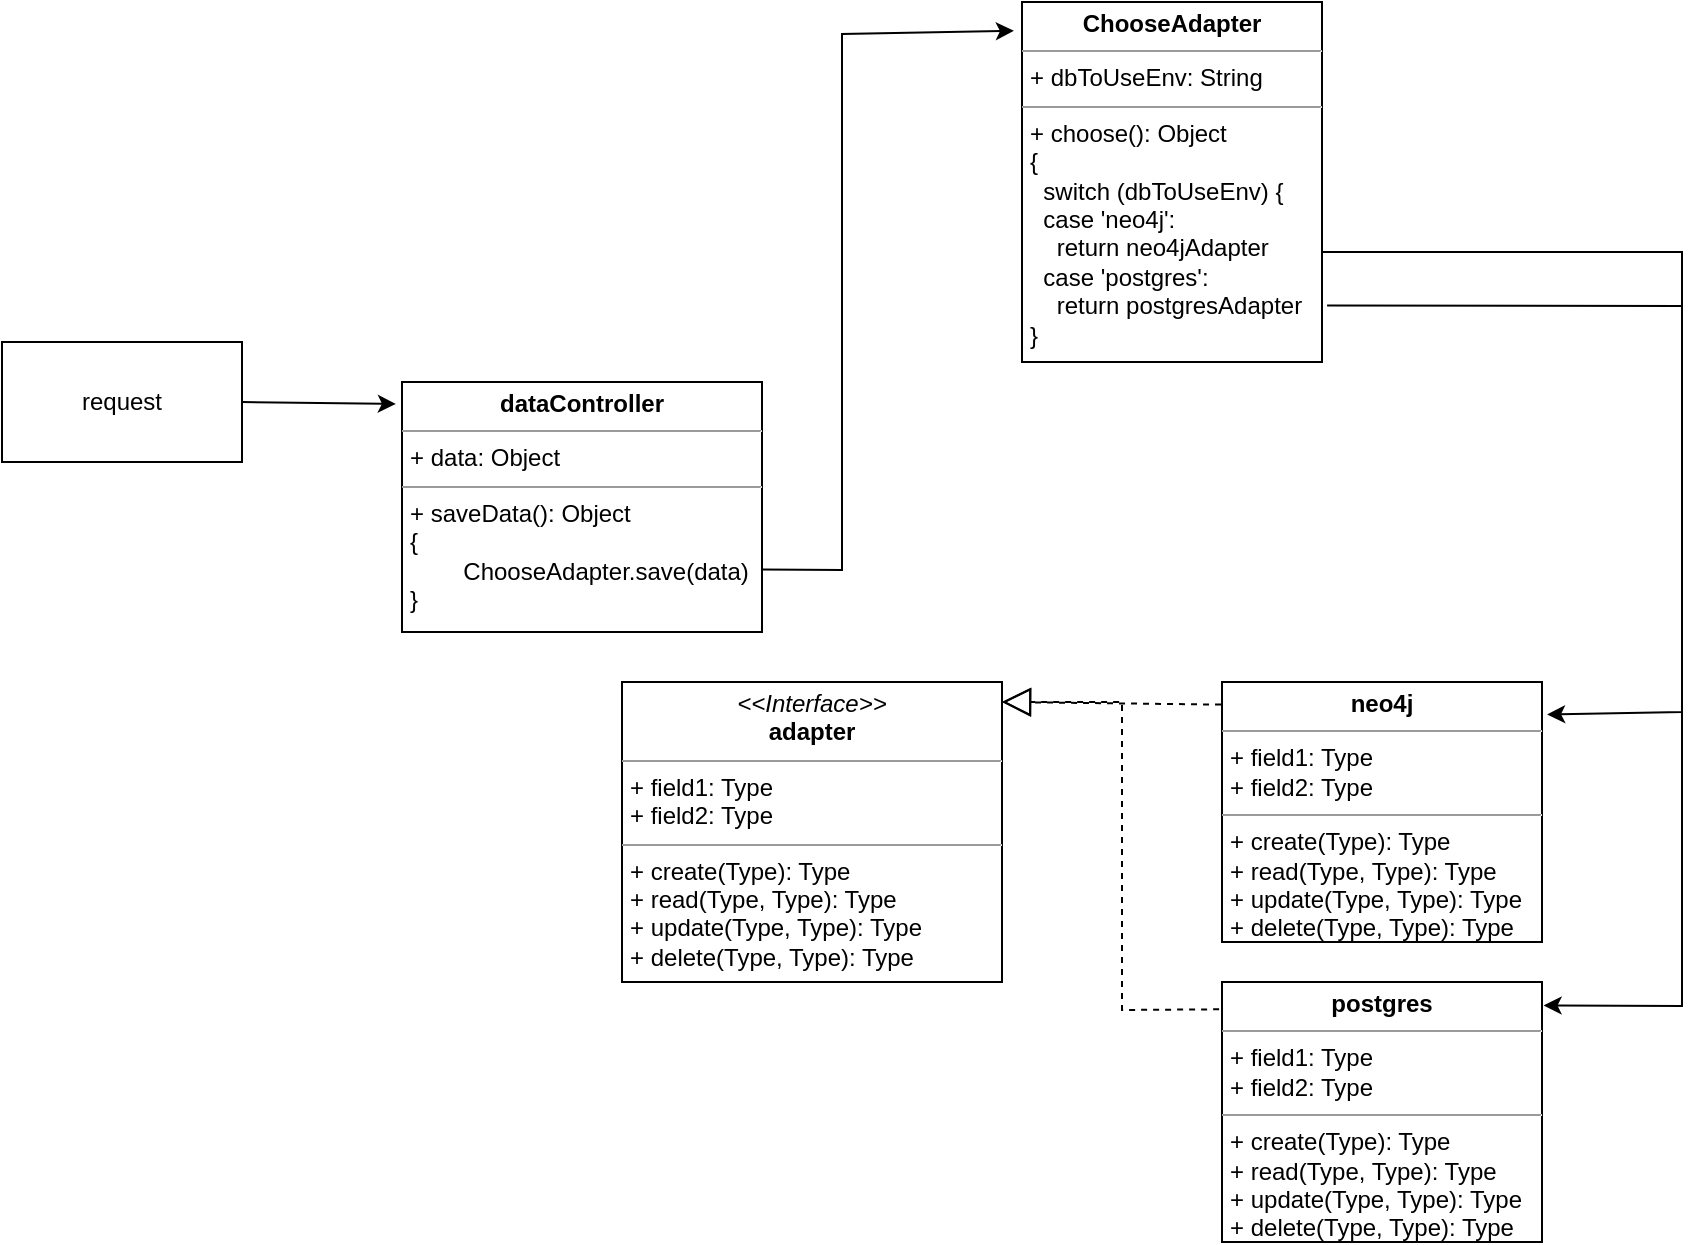 <mxfile version="20.6.0" type="device"><diagram id="gTwvUnxLvvCAyR6R5rID" name="Page-1"><mxGraphModel dx="1385" dy="655" grid="1" gridSize="10" guides="1" tooltips="1" connect="1" arrows="1" fold="1" page="1" pageScale="1" pageWidth="850" pageHeight="1100" math="0" shadow="0"><root><mxCell id="0"/><mxCell id="1" parent="0"/><mxCell id="dy_p6RXRfSDJOVES2Ciu-1" value="request" style="rounded=0;whiteSpace=wrap;html=1;" vertex="1" parent="1"><mxGeometry y="170" width="120" height="60" as="geometry"/></mxCell><mxCell id="dy_p6RXRfSDJOVES2Ciu-2" value="" style="endArrow=classic;html=1;rounded=0;exitX=1;exitY=0.5;exitDx=0;exitDy=0;entryX=-0.017;entryY=0.088;entryDx=0;entryDy=0;entryPerimeter=0;" edge="1" parent="1" source="dy_p6RXRfSDJOVES2Ciu-1" target="dy_p6RXRfSDJOVES2Ciu-11"><mxGeometry width="50" height="50" relative="1" as="geometry"><mxPoint x="400" y="430" as="sourcePoint"/><mxPoint x="160" y="240" as="targetPoint"/></mxGeometry></mxCell><mxCell id="dy_p6RXRfSDJOVES2Ciu-11" value="&lt;p style=&quot;margin:0px;margin-top:4px;text-align:center;&quot;&gt;&lt;b&gt;dataController&lt;/b&gt;&lt;/p&gt;&lt;hr size=&quot;1&quot;&gt;&lt;p style=&quot;margin:0px;margin-left:4px;&quot;&gt;+ data: Object&lt;/p&gt;&lt;hr size=&quot;1&quot;&gt;&lt;p style=&quot;margin:0px;margin-left:4px;&quot;&gt;+ saveData(): Object&lt;/p&gt;&lt;p style=&quot;margin:0px;margin-left:4px;&quot;&gt;{&lt;/p&gt;&lt;p style=&quot;margin:0px;margin-left:4px;&quot;&gt;&lt;span style=&quot;white-space: pre;&quot;&gt;&#9;&lt;/span&gt;ChooseAdapter.save(data)&lt;br&gt;&lt;/p&gt;&lt;p style=&quot;margin:0px;margin-left:4px;&quot;&gt;}&lt;/p&gt;" style="verticalAlign=top;align=left;overflow=fill;fontSize=12;fontFamily=Helvetica;html=1;" vertex="1" parent="1"><mxGeometry x="200" y="190" width="180" height="125" as="geometry"/></mxCell><mxCell id="dy_p6RXRfSDJOVES2Ciu-13" value="&lt;p style=&quot;margin:0px;margin-top:4px;text-align:center;&quot;&gt;&lt;b&gt;ChooseAdapter&lt;/b&gt;&lt;/p&gt;&lt;hr size=&quot;1&quot;&gt;&lt;p style=&quot;margin:0px;margin-left:4px;&quot;&gt;+ dbToUseEnv: String&lt;/p&gt;&lt;hr size=&quot;1&quot;&gt;&lt;p style=&quot;margin:0px;margin-left:4px;&quot;&gt;+ choose(): Object&lt;/p&gt;&lt;p style=&quot;margin:0px;margin-left:4px;&quot;&gt;{&lt;/p&gt;&lt;p style=&quot;margin:0px;margin-left:4px;&quot;&gt;&amp;nbsp;&amp;nbsp;&lt;span style=&quot;background-color: initial;&quot;&gt;switch (&lt;/span&gt;dbToUseEnv&lt;span style=&quot;background-color: initial;&quot;&gt;) {&lt;/span&gt;&lt;/p&gt;&lt;p style=&quot;margin:0px;margin-left:4px;&quot;&gt;&amp;nbsp; case 'neo4j':&lt;/p&gt;&lt;p style=&quot;margin:0px;margin-left:4px;&quot;&gt;&amp;nbsp; &amp;nbsp; return neo4jAdapter&lt;/p&gt;&lt;p style=&quot;margin:0px;margin-left:4px;&quot;&gt;&amp;nbsp; case 'postgres':&lt;/p&gt;&lt;p style=&quot;margin:0px;margin-left:4px;&quot;&gt;&amp;nbsp; &amp;nbsp; return postgresAdapter&lt;/p&gt;&lt;p style=&quot;margin:0px;margin-left:4px;&quot;&gt;}&lt;/p&gt;" style="verticalAlign=top;align=left;overflow=fill;fontSize=12;fontFamily=Helvetica;html=1;" vertex="1" parent="1"><mxGeometry x="510" width="150" height="180" as="geometry"/></mxCell><mxCell id="dy_p6RXRfSDJOVES2Ciu-14" value="" style="endArrow=classic;html=1;rounded=0;exitX=1;exitY=0.75;exitDx=0;exitDy=0;entryX=-0.027;entryY=0.08;entryDx=0;entryDy=0;entryPerimeter=0;" edge="1" parent="1" source="dy_p6RXRfSDJOVES2Ciu-11" target="dy_p6RXRfSDJOVES2Ciu-13"><mxGeometry width="50" height="50" relative="1" as="geometry"><mxPoint x="400" y="330" as="sourcePoint"/><mxPoint x="470" y="180" as="targetPoint"/><Array as="points"><mxPoint x="420" y="284"/><mxPoint x="420" y="16"/></Array></mxGeometry></mxCell><mxCell id="dy_p6RXRfSDJOVES2Ciu-15" value="&lt;p style=&quot;margin:0px;margin-top:4px;text-align:center;&quot;&gt;&lt;i&gt;&amp;lt;&amp;lt;Interface&amp;gt;&amp;gt;&lt;/i&gt;&lt;br&gt;&lt;b&gt;adapter&lt;/b&gt;&lt;/p&gt;&lt;hr size=&quot;1&quot;&gt;&lt;p style=&quot;margin:0px;margin-left:4px;&quot;&gt;+ field1: Type&lt;br&gt;+ field2: Type&lt;/p&gt;&lt;hr size=&quot;1&quot;&gt;&lt;p style=&quot;margin:0px;margin-left:4px;&quot;&gt;+ create(Type): Type&lt;br&gt;+ read(Type, Type): Type&lt;/p&gt;&lt;p style=&quot;margin:0px;margin-left:4px;&quot;&gt;+ update(Type, Type): Type&lt;br&gt;&lt;/p&gt;&lt;p style=&quot;margin:0px;margin-left:4px;&quot;&gt;+ delete(Type, Type): Type&lt;br&gt;&lt;/p&gt;" style="verticalAlign=top;align=left;overflow=fill;fontSize=12;fontFamily=Helvetica;html=1;" vertex="1" parent="1"><mxGeometry x="310" y="340" width="190" height="150" as="geometry"/></mxCell><mxCell id="dy_p6RXRfSDJOVES2Ciu-17" value="&lt;p style=&quot;margin:0px;margin-top:4px;text-align:center;&quot;&gt;&lt;b&gt;neo4j&lt;/b&gt;&lt;/p&gt;&lt;hr size=&quot;1&quot;&gt;&lt;p style=&quot;margin:0px;margin-left:4px;&quot;&gt;+ field1: Type&lt;/p&gt;&lt;p style=&quot;margin:0px;margin-left:4px;&quot;&gt;+ field2: Type&lt;br&gt;&lt;/p&gt;&lt;hr size=&quot;1&quot;&gt;&lt;p style=&quot;margin: 0px 0px 0px 4px;&quot;&gt;+ create(Type): Type&lt;br&gt;+ read(Type, Type): Type&lt;/p&gt;&lt;p style=&quot;margin: 0px 0px 0px 4px;&quot;&gt;+ update(Type, Type): Type&lt;br&gt;&lt;/p&gt;&lt;p style=&quot;margin: 0px 0px 0px 4px;&quot;&gt;+ delete(Type, Type): Type&lt;/p&gt;" style="verticalAlign=top;align=left;overflow=fill;fontSize=12;fontFamily=Helvetica;html=1;" vertex="1" parent="1"><mxGeometry x="610" y="340" width="160" height="130" as="geometry"/></mxCell><mxCell id="dy_p6RXRfSDJOVES2Ciu-18" value="" style="endArrow=block;dashed=1;endFill=0;endSize=12;html=1;rounded=0;exitX=-0.003;exitY=0.087;exitDx=0;exitDy=0;exitPerimeter=0;" edge="1" parent="1" source="dy_p6RXRfSDJOVES2Ciu-17"><mxGeometry width="160" relative="1" as="geometry"><mxPoint x="600" y="350" as="sourcePoint"/><mxPoint x="500" y="350" as="targetPoint"/></mxGeometry></mxCell><mxCell id="dy_p6RXRfSDJOVES2Ciu-19" value="&lt;p style=&quot;margin:0px;margin-top:4px;text-align:center;&quot;&gt;&lt;b&gt;postgres&lt;/b&gt;&lt;/p&gt;&lt;hr size=&quot;1&quot;&gt;&lt;p style=&quot;margin:0px;margin-left:4px;&quot;&gt;+ field1: Type&lt;/p&gt;&lt;p style=&quot;margin:0px;margin-left:4px;&quot;&gt;+ field2: Type&lt;br&gt;&lt;/p&gt;&lt;hr size=&quot;1&quot;&gt;&lt;p style=&quot;margin: 0px 0px 0px 4px;&quot;&gt;+ create(Type): Type&lt;br&gt;+ read(Type, Type): Type&lt;/p&gt;&lt;p style=&quot;margin: 0px 0px 0px 4px;&quot;&gt;+ update(Type, Type): Type&lt;br&gt;&lt;/p&gt;&lt;p style=&quot;margin: 0px 0px 0px 4px;&quot;&gt;+ delete(Type, Type): Type&lt;/p&gt;" style="verticalAlign=top;align=left;overflow=fill;fontSize=12;fontFamily=Helvetica;html=1;" vertex="1" parent="1"><mxGeometry x="610" y="490" width="160" height="130" as="geometry"/></mxCell><mxCell id="dy_p6RXRfSDJOVES2Ciu-22" value="" style="endArrow=block;dashed=1;endFill=0;endSize=12;html=1;rounded=0;exitX=-0.009;exitY=0.105;exitDx=0;exitDy=0;exitPerimeter=0;" edge="1" parent="1" source="dy_p6RXRfSDJOVES2Ciu-19"><mxGeometry width="160" relative="1" as="geometry"><mxPoint x="340" y="400" as="sourcePoint"/><mxPoint x="500" y="350" as="targetPoint"/><Array as="points"><mxPoint x="560" y="504"/><mxPoint x="560" y="350"/></Array></mxGeometry></mxCell><mxCell id="dy_p6RXRfSDJOVES2Ciu-26" value="" style="endArrow=classic;html=1;rounded=0;entryX=1.016;entryY=0.125;entryDx=0;entryDy=0;entryPerimeter=0;" edge="1" parent="1" target="dy_p6RXRfSDJOVES2Ciu-17"><mxGeometry width="50" height="50" relative="1" as="geometry"><mxPoint x="660" y="125" as="sourcePoint"/><mxPoint x="800" y="350" as="targetPoint"/><Array as="points"><mxPoint x="840" y="125"/><mxPoint x="840" y="240"/><mxPoint x="840" y="355"/></Array></mxGeometry></mxCell><mxCell id="dy_p6RXRfSDJOVES2Ciu-27" value="" style="endArrow=classic;html=1;rounded=0;exitX=1.017;exitY=0.843;exitDx=0;exitDy=0;entryX=1.005;entryY=0.09;entryDx=0;entryDy=0;entryPerimeter=0;exitPerimeter=0;" edge="1" parent="1" source="dy_p6RXRfSDJOVES2Ciu-13" target="dy_p6RXRfSDJOVES2Ciu-19"><mxGeometry width="50" height="50" relative="1" as="geometry"><mxPoint x="750" y="170" as="sourcePoint"/><mxPoint x="810" y="490" as="targetPoint"/><Array as="points"><mxPoint x="840" y="152"/><mxPoint x="840" y="502"/></Array></mxGeometry></mxCell></root></mxGraphModel></diagram></mxfile>